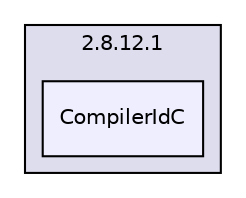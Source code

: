 digraph "png/lpng1612/CMakeFiles/2.8.12.1/CompilerIdC" {
  compound=true
  node [ fontsize="10", fontname="Helvetica"];
  edge [ labelfontsize="10", labelfontname="Helvetica"];
  subgraph clusterdir_a0d824258e7e39fa86eb37323124b588 {
    graph [ bgcolor="#ddddee", pencolor="black", label="2.8.12.1" fontname="Helvetica", fontsize="10", URL="dir_a0d824258e7e39fa86eb37323124b588.html"]
  dir_e056974d69d2bf03c09ab1c09ba02ff5 [shape=box, label="CompilerIdC", style="filled", fillcolor="#eeeeff", pencolor="black", URL="dir_e056974d69d2bf03c09ab1c09ba02ff5.html"];
  }
}
